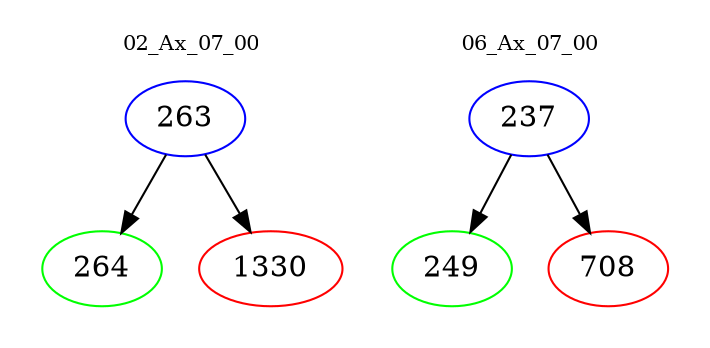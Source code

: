 digraph{
subgraph cluster_0 {
color = white
label = "02_Ax_07_00";
fontsize=10;
T0_263 [label="263", color="blue"]
T0_263 -> T0_264 [color="black"]
T0_264 [label="264", color="green"]
T0_263 -> T0_1330 [color="black"]
T0_1330 [label="1330", color="red"]
}
subgraph cluster_1 {
color = white
label = "06_Ax_07_00";
fontsize=10;
T1_237 [label="237", color="blue"]
T1_237 -> T1_249 [color="black"]
T1_249 [label="249", color="green"]
T1_237 -> T1_708 [color="black"]
T1_708 [label="708", color="red"]
}
}
